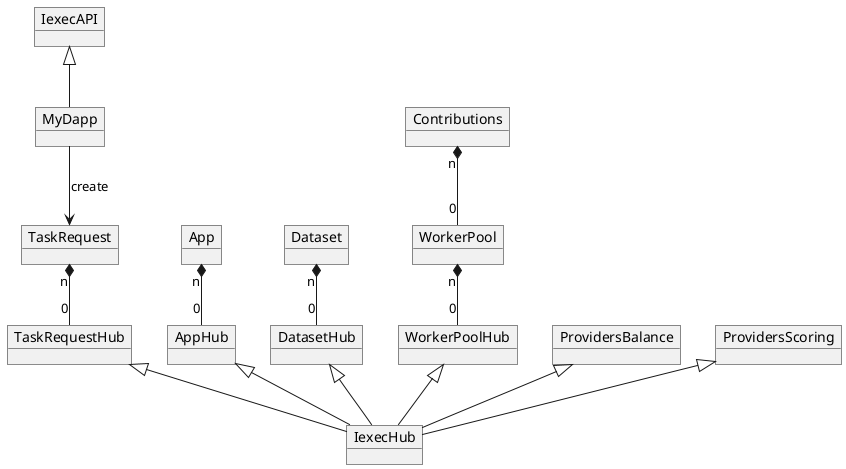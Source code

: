 @startuml
object IexecAPI
object MyDapp
object Contributions
IexecAPI <|-- MyDapp

object App
object AppHub

object Dataset
object DatasetHub

object TaskRequest
object TaskRequestHub

object WorkerPool
object WorkerPoolHub

object ProvidersBalance
object ProvidersScoring
object IexecHub

AppHub <|-- IexecHub
DatasetHub <|-- IexecHub
WorkerPoolHub <|-- IexecHub
TaskRequestHub <|-- IexecHub
ProvidersBalance <|-- IexecHub
ProvidersScoring <|-- IexecHub

WorkerPool "n" *-- "0" WorkerPoolHub
App "n" *-- "0" AppHub
Dataset "n" *-- "0" DatasetHub
TaskRequest "n" *-- "0" TaskRequestHub



MyDapp --> TaskRequest: create
Contributions  "n" *--"0" WorkerPool

@enduml